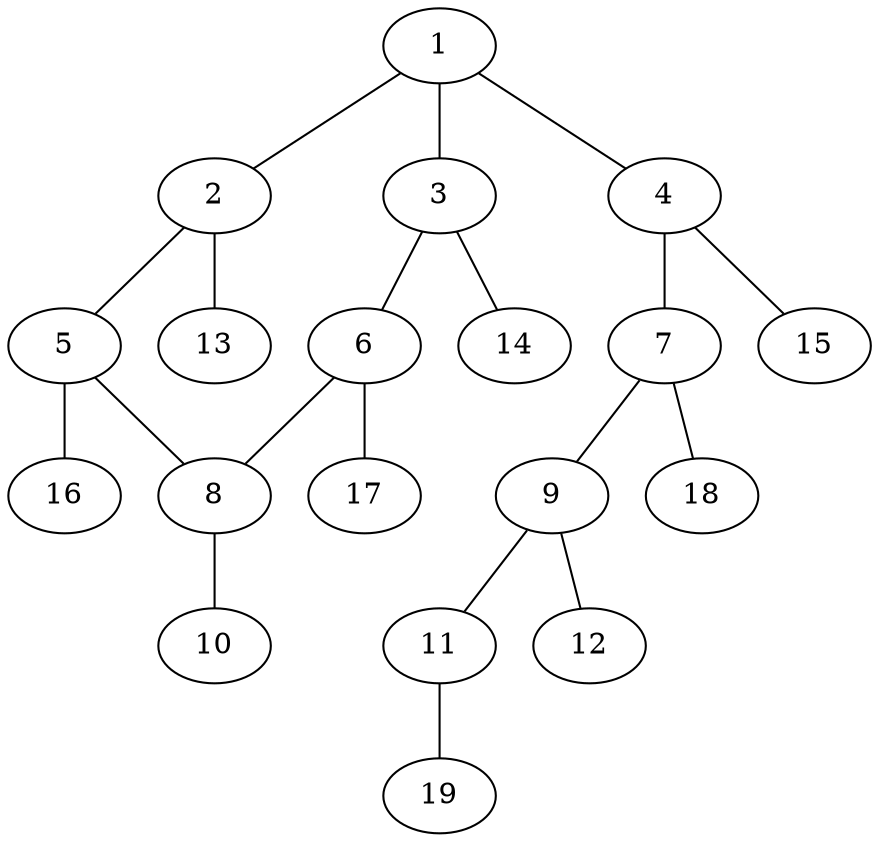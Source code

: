 graph molecule_3620 {
	1	 [chem=C];
	2	 [chem=C];
	1 -- 2	 [valence=1];
	3	 [chem=C];
	1 -- 3	 [valence=2];
	4	 [chem=C];
	1 -- 4	 [valence=1];
	5	 [chem=C];
	2 -- 5	 [valence=2];
	13	 [chem=H];
	2 -- 13	 [valence=1];
	6	 [chem=C];
	3 -- 6	 [valence=1];
	14	 [chem=H];
	3 -- 14	 [valence=1];
	7	 [chem=C];
	4 -- 7	 [valence=2];
	15	 [chem=H];
	4 -- 15	 [valence=1];
	8	 [chem=C];
	5 -- 8	 [valence=1];
	16	 [chem=H];
	5 -- 16	 [valence=1];
	6 -- 8	 [valence=2];
	17	 [chem=H];
	6 -- 17	 [valence=1];
	9	 [chem=C];
	7 -- 9	 [valence=1];
	18	 [chem=H];
	7 -- 18	 [valence=1];
	10	 [chem=Cl];
	8 -- 10	 [valence=1];
	11	 [chem=O];
	9 -- 11	 [valence=1];
	12	 [chem=O];
	9 -- 12	 [valence=2];
	19	 [chem=H];
	11 -- 19	 [valence=1];
}
